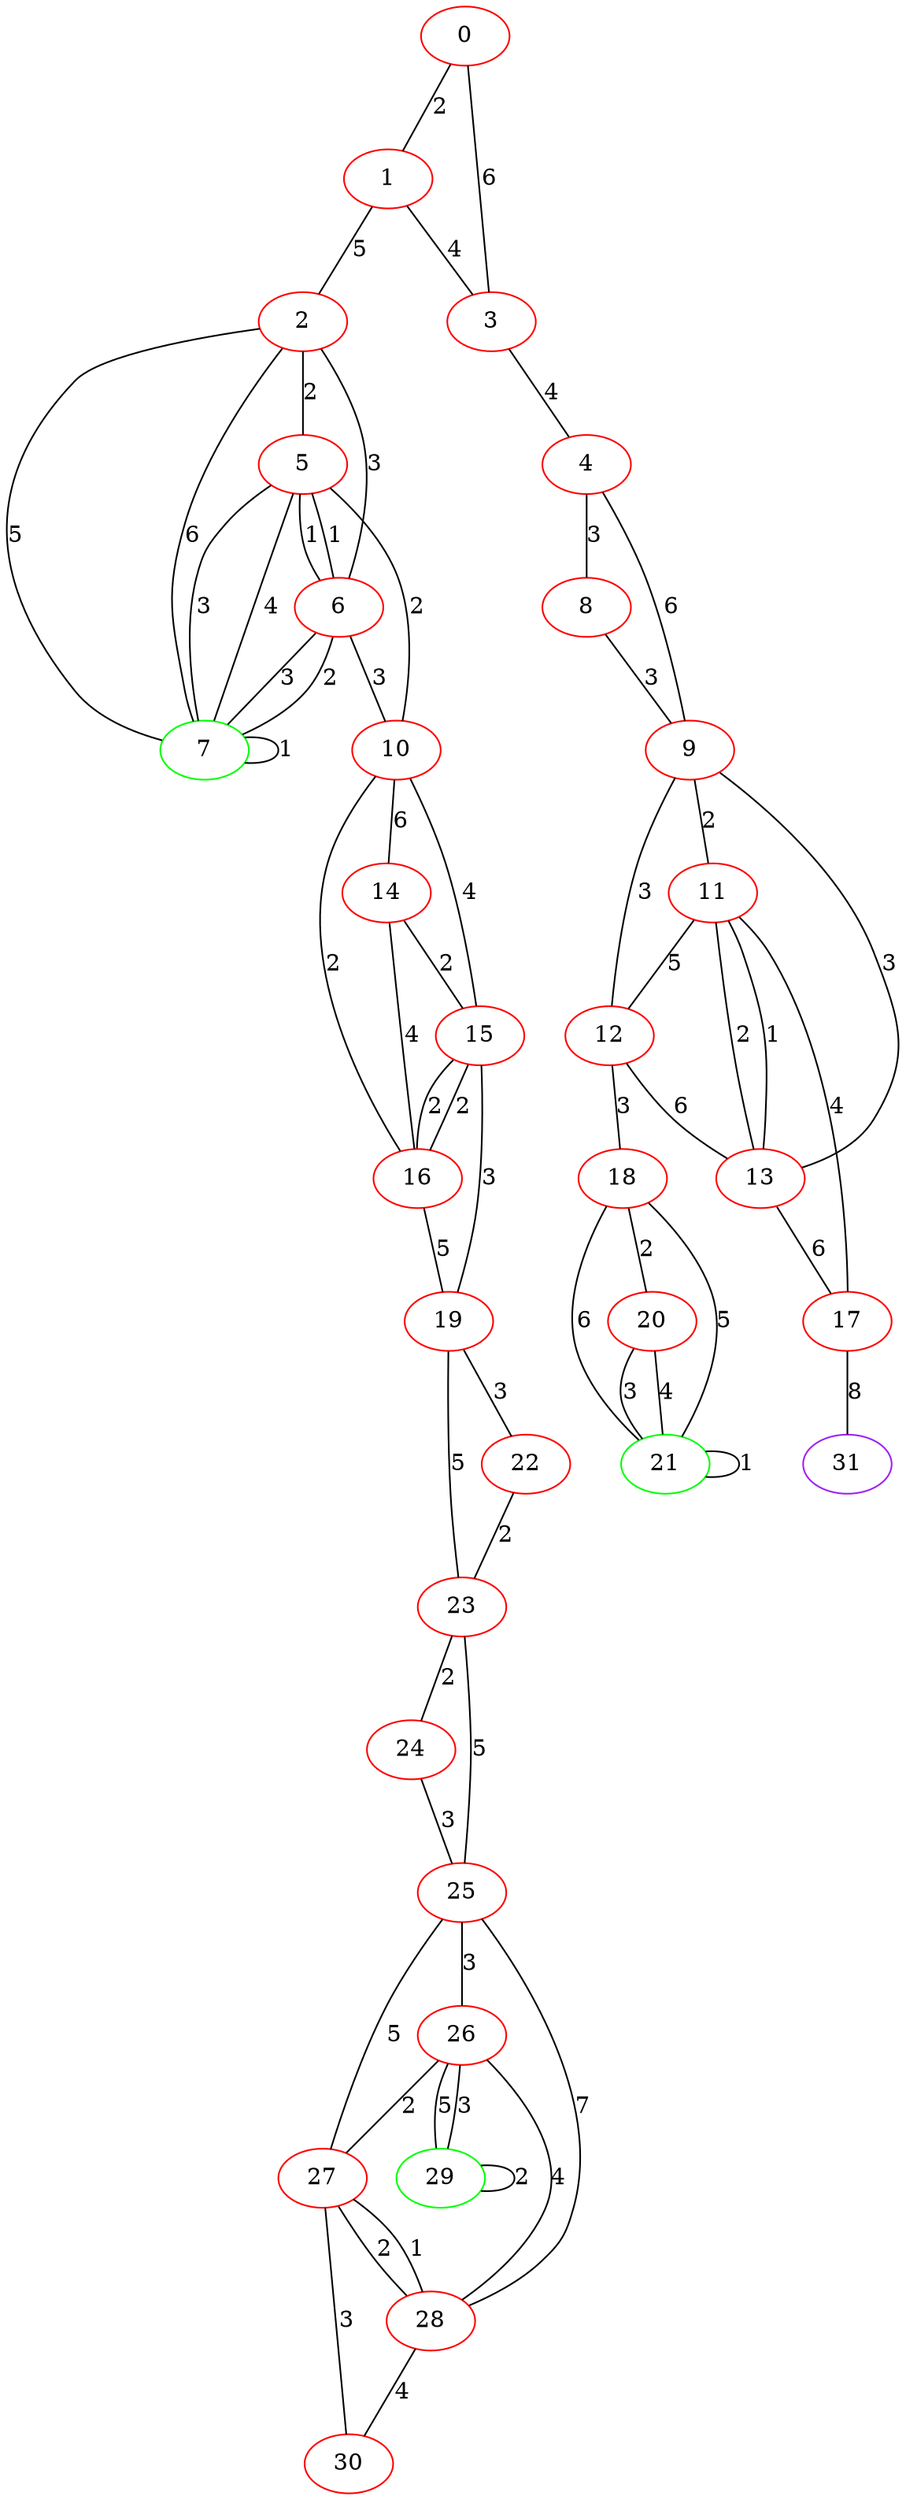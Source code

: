 graph "" {
0 [color=red, weight=1];
1 [color=red, weight=1];
2 [color=red, weight=1];
3 [color=red, weight=1];
4 [color=red, weight=1];
5 [color=red, weight=1];
6 [color=red, weight=1];
7 [color=green, weight=2];
8 [color=red, weight=1];
9 [color=red, weight=1];
10 [color=red, weight=1];
11 [color=red, weight=1];
12 [color=red, weight=1];
13 [color=red, weight=1];
14 [color=red, weight=1];
15 [color=red, weight=1];
16 [color=red, weight=1];
17 [color=red, weight=1];
18 [color=red, weight=1];
19 [color=red, weight=1];
20 [color=red, weight=1];
21 [color=green, weight=2];
22 [color=red, weight=1];
23 [color=red, weight=1];
24 [color=red, weight=1];
25 [color=red, weight=1];
26 [color=red, weight=1];
27 [color=red, weight=1];
28 [color=red, weight=1];
29 [color=green, weight=2];
30 [color=red, weight=1];
31 [color=purple, weight=4];
0 -- 1  [key=0, label=2];
0 -- 3  [key=0, label=6];
1 -- 2  [key=0, label=5];
1 -- 3  [key=0, label=4];
2 -- 5  [key=0, label=2];
2 -- 6  [key=0, label=3];
2 -- 7  [key=0, label=5];
2 -- 7  [key=1, label=6];
3 -- 4  [key=0, label=4];
4 -- 8  [key=0, label=3];
4 -- 9  [key=0, label=6];
5 -- 10  [key=0, label=2];
5 -- 6  [key=0, label=1];
5 -- 6  [key=1, label=1];
5 -- 7  [key=0, label=3];
5 -- 7  [key=1, label=4];
6 -- 10  [key=0, label=3];
6 -- 7  [key=0, label=2];
6 -- 7  [key=1, label=3];
7 -- 7  [key=0, label=1];
8 -- 9  [key=0, label=3];
9 -- 12  [key=0, label=3];
9 -- 11  [key=0, label=2];
9 -- 13  [key=0, label=3];
10 -- 16  [key=0, label=2];
10 -- 14  [key=0, label=6];
10 -- 15  [key=0, label=4];
11 -- 17  [key=0, label=4];
11 -- 12  [key=0, label=5];
11 -- 13  [key=0, label=2];
11 -- 13  [key=1, label=1];
12 -- 18  [key=0, label=3];
12 -- 13  [key=0, label=6];
13 -- 17  [key=0, label=6];
14 -- 16  [key=0, label=4];
14 -- 15  [key=0, label=2];
15 -- 16  [key=0, label=2];
15 -- 16  [key=1, label=2];
15 -- 19  [key=0, label=3];
16 -- 19  [key=0, label=5];
17 -- 31  [key=0, label=8];
18 -- 20  [key=0, label=2];
18 -- 21  [key=0, label=5];
18 -- 21  [key=1, label=6];
19 -- 23  [key=0, label=5];
19 -- 22  [key=0, label=3];
20 -- 21  [key=0, label=3];
20 -- 21  [key=1, label=4];
21 -- 21  [key=0, label=1];
22 -- 23  [key=0, label=2];
23 -- 24  [key=0, label=2];
23 -- 25  [key=0, label=5];
24 -- 25  [key=0, label=3];
25 -- 26  [key=0, label=3];
25 -- 27  [key=0, label=5];
25 -- 28  [key=0, label=7];
26 -- 27  [key=0, label=2];
26 -- 28  [key=0, label=4];
26 -- 29  [key=0, label=5];
26 -- 29  [key=1, label=3];
27 -- 28  [key=0, label=1];
27 -- 28  [key=1, label=2];
27 -- 30  [key=0, label=3];
28 -- 30  [key=0, label=4];
29 -- 29  [key=0, label=2];
}
